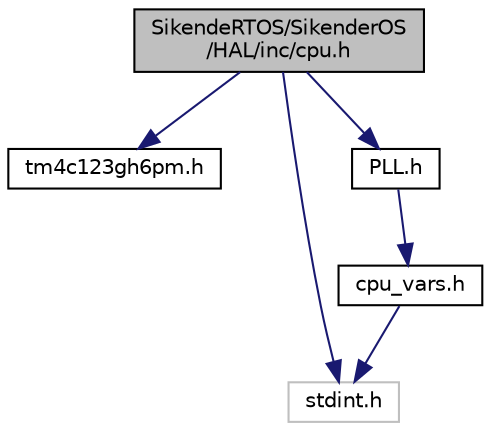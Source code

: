digraph "SikendeRTOS/SikenderOS/HAL/inc/cpu.h"
{
 // LATEX_PDF_SIZE
  edge [fontname="Helvetica",fontsize="10",labelfontname="Helvetica",labelfontsize="10"];
  node [fontname="Helvetica",fontsize="10",shape=record];
  Node1 [label="SikendeRTOS/SikenderOS\l/HAL/inc/cpu.h",height=0.2,width=0.4,color="black", fillcolor="grey75", style="filled", fontcolor="black",tooltip="Contains CPU Initialization and Register functions/definitions."];
  Node1 -> Node2 [color="midnightblue",fontsize="10",style="solid",fontname="Helvetica"];
  Node2 [label="tm4c123gh6pm.h",height=0.2,width=0.4,color="black", fillcolor="white", style="filled",URL="$tm4c123gh6pm_8h.html",tooltip="Register location header of TM4C123GH6PM."];
  Node1 -> Node3 [color="midnightblue",fontsize="10",style="solid",fontname="Helvetica"];
  Node3 [label="stdint.h",height=0.2,width=0.4,color="grey75", fillcolor="white", style="filled",tooltip=" "];
  Node1 -> Node4 [color="midnightblue",fontsize="10",style="solid",fontname="Helvetica"];
  Node4 [label="PLL.h",height=0.2,width=0.4,color="black", fillcolor="white", style="filled",URL="$_p_l_l_8h.html",tooltip="Sets Clock Speed."];
  Node4 -> Node5 [color="midnightblue",fontsize="10",style="solid",fontname="Helvetica"];
  Node5 [label="cpu_vars.h",height=0.2,width=0.4,color="black", fillcolor="white", style="filled",URL="$_h_a_l_2inc_2cpu__vars_8h.html",tooltip="Contains CPU/Compilter variables."];
  Node5 -> Node3 [color="midnightblue",fontsize="10",style="solid",fontname="Helvetica"];
}
